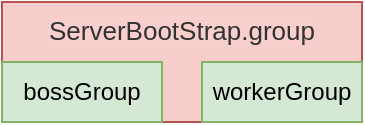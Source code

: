 <mxfile version="21.3.8" type="github">
  <diagram name="Page-1" id="ikJGw_t53JPDbnbYUZR4">
    <mxGraphModel dx="1434" dy="764" grid="1" gridSize="10" guides="1" tooltips="1" connect="1" arrows="1" fold="1" page="1" pageScale="1" pageWidth="827" pageHeight="1169" math="0" shadow="0">
      <root>
        <mxCell id="0" />
        <mxCell id="1" parent="0" />
        <mxCell id="XI2IhVoBpnN0Coa3_sfB-2" value="&lt;span style=&quot;color: rgb(50 , 50 , 50) ; font-size: 13px ; background-color: rgba(255 , 255 , 255 , 0.01)&quot;&gt;ServerBootStrap.group&lt;br&gt;&lt;br&gt;&lt;br&gt;&lt;/span&gt;" style="rounded=0;whiteSpace=wrap;html=1;fillColor=#f8cecc;strokeColor=#b85450;" vertex="1" parent="1">
          <mxGeometry x="110" y="60" width="180" height="60" as="geometry" />
        </mxCell>
        <mxCell id="XI2IhVoBpnN0Coa3_sfB-3" value="bossGroup" style="rounded=0;whiteSpace=wrap;html=1;fillColor=#d5e8d4;strokeColor=#82b366;" vertex="1" parent="1">
          <mxGeometry x="110" y="90" width="80" height="30" as="geometry" />
        </mxCell>
        <mxCell id="XI2IhVoBpnN0Coa3_sfB-4" value="workerGroup" style="rounded=0;whiteSpace=wrap;html=1;fillColor=#d5e8d4;strokeColor=#82b366;" vertex="1" parent="1">
          <mxGeometry x="210" y="90" width="80" height="30" as="geometry" />
        </mxCell>
      </root>
    </mxGraphModel>
  </diagram>
</mxfile>
